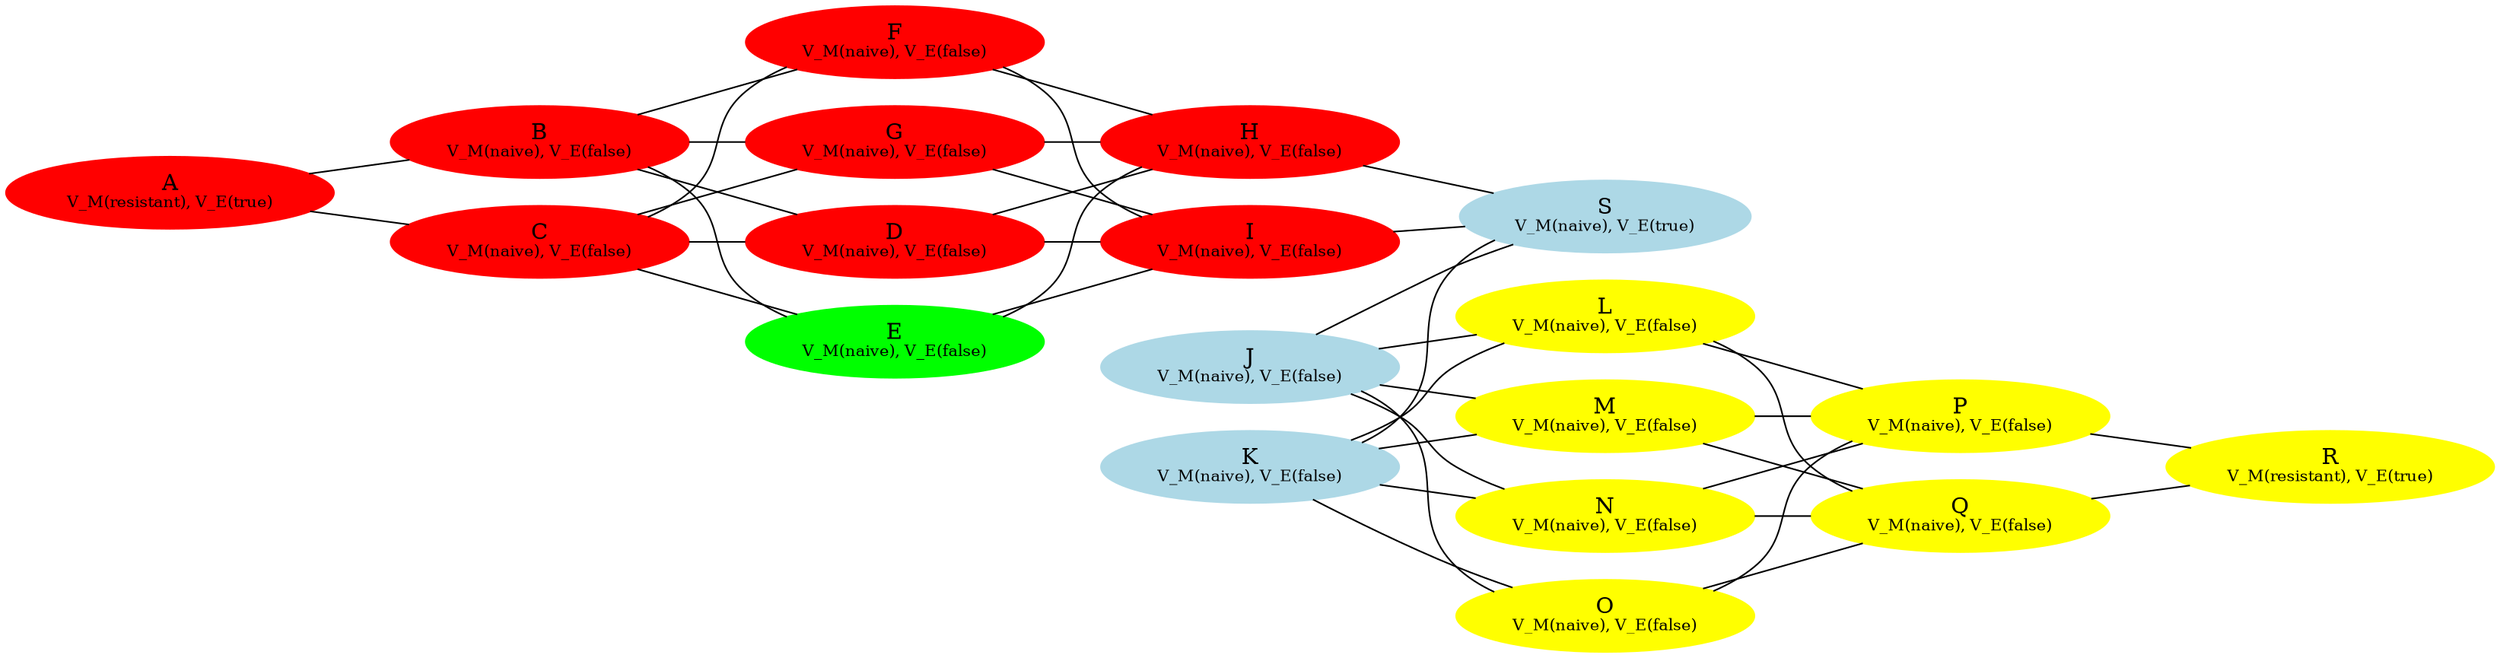 graph {
 rankdir=LR;
A[label=<A<BR /><FONT POINT-SIZE="10">V_M(resistant), V_E(true)</FONT>>,style=filled, color=red];
B[label=<B<BR /><FONT POINT-SIZE="10">V_M(naive), V_E(false)</FONT>>,style=filled, color=red];
C[label=<C<BR /><FONT POINT-SIZE="10">V_M(naive), V_E(false)</FONT>>,style=filled, color=red];
D[label=<D<BR /><FONT POINT-SIZE="10">V_M(naive), V_E(false)</FONT>>,style=filled, color=red];
E[label=<E<BR /><FONT POINT-SIZE="10">V_M(naive), V_E(false)</FONT>>,style=filled, color=green];
F[label=<F<BR /><FONT POINT-SIZE="10">V_M(naive), V_E(false)</FONT>>,style=filled, color=red];
G[label=<G<BR /><FONT POINT-SIZE="10">V_M(naive), V_E(false)</FONT>>,style=filled, color=red];
H[label=<H<BR /><FONT POINT-SIZE="10">V_M(naive), V_E(false)</FONT>>,style=filled, color=red];
I[label=<I<BR /><FONT POINT-SIZE="10">V_M(naive), V_E(false)</FONT>>,style=filled, color=red];
J[label=<J<BR /><FONT POINT-SIZE="10">V_M(naive), V_E(false)</FONT>>,style=filled, color=lightblue];
K[label=<K<BR /><FONT POINT-SIZE="10">V_M(naive), V_E(false)</FONT>>,style=filled, color=lightblue];
L[label=<L<BR /><FONT POINT-SIZE="10">V_M(naive), V_E(false)</FONT>>,style=filled, color=yellow];
M[label=<M<BR /><FONT POINT-SIZE="10">V_M(naive), V_E(false)</FONT>>,style=filled, color=yellow];
N[label=<N<BR /><FONT POINT-SIZE="10">V_M(naive), V_E(false)</FONT>>,style=filled, color=yellow];
O[label=<O<BR /><FONT POINT-SIZE="10">V_M(naive), V_E(false)</FONT>>,style=filled, color=yellow];
P[label=<P<BR /><FONT POINT-SIZE="10">V_M(naive), V_E(false)</FONT>>,style=filled, color=yellow];
Q[label=<Q<BR /><FONT POINT-SIZE="10">V_M(naive), V_E(false)</FONT>>,style=filled, color=yellow];
R[label=<R<BR /><FONT POINT-SIZE="10">V_M(resistant), V_E(true)</FONT>>,style=filled, color=yellow];
S[label=<S<BR /><FONT POINT-SIZE="10">V_M(naive), V_E(true)</FONT>>,style=filled, color=lightblue];
A -- {{B C }}
B -- {{D E F G }}
C -- {{D E F G }}
D -- {{H I }}
E -- {{H I }}
F -- {{H I }}
G -- {{H I }}
H -- {{S }}
I -- {{S }}
J -- {{L M N O S }}
K -- {{L M N O S }}
L -- {{P Q }}
M -- {{P Q }}
N -- {{P Q }}
O -- {{P Q }}
P -- {{R }}
Q -- {{R }}
R -- {{}}
S -- {{}}
}